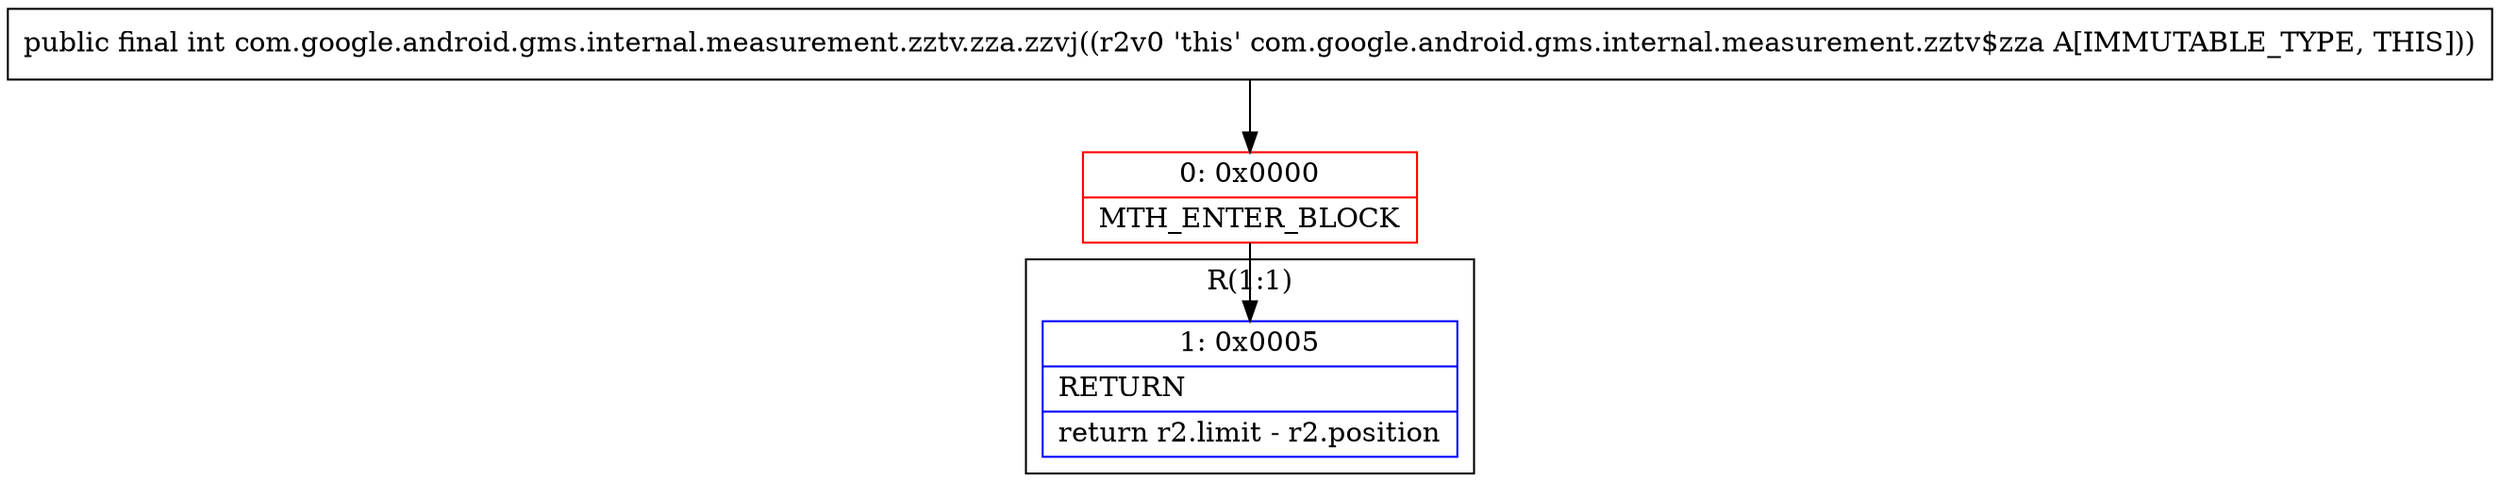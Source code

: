 digraph "CFG forcom.google.android.gms.internal.measurement.zztv.zza.zzvj()I" {
subgraph cluster_Region_960048527 {
label = "R(1:1)";
node [shape=record,color=blue];
Node_1 [shape=record,label="{1\:\ 0x0005|RETURN\l|return r2.limit \- r2.position\l}"];
}
Node_0 [shape=record,color=red,label="{0\:\ 0x0000|MTH_ENTER_BLOCK\l}"];
MethodNode[shape=record,label="{public final int com.google.android.gms.internal.measurement.zztv.zza.zzvj((r2v0 'this' com.google.android.gms.internal.measurement.zztv$zza A[IMMUTABLE_TYPE, THIS])) }"];
MethodNode -> Node_0;
Node_0 -> Node_1;
}

